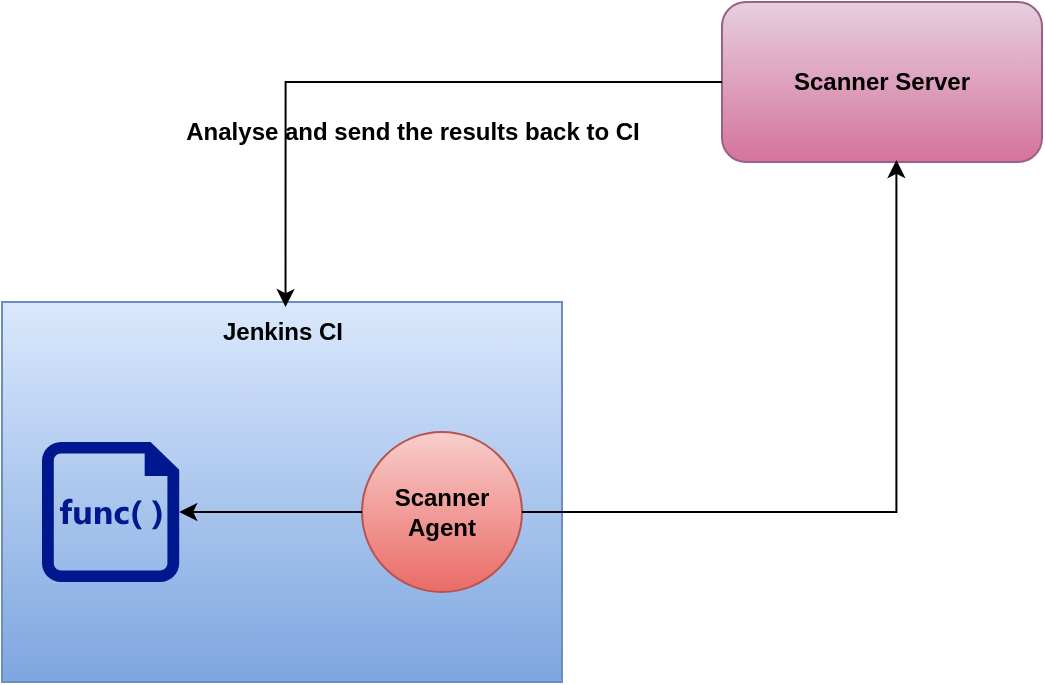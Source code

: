 <mxfile version="27.0.6">
  <diagram name="Page-1" id="tZhoZH78VZmJ7hNVHVeS">
    <mxGraphModel dx="1251" dy="660" grid="1" gridSize="10" guides="1" tooltips="1" connect="1" arrows="1" fold="1" page="1" pageScale="1" pageWidth="850" pageHeight="1100" math="0" shadow="0">
      <root>
        <mxCell id="0" />
        <mxCell id="1" parent="0" />
        <mxCell id="IE4iEizyDae3PbYmncjM-1" value="" style="rounded=0;whiteSpace=wrap;html=1;fillColor=#dae8fc;gradientColor=#7ea6e0;strokeColor=#6c8ebf;" vertex="1" parent="1">
          <mxGeometry x="40" y="190" width="280" height="190" as="geometry" />
        </mxCell>
        <mxCell id="IE4iEizyDae3PbYmncjM-2" value="&lt;b&gt;Jenkins CI&lt;/b&gt;" style="text;html=1;align=center;verticalAlign=middle;resizable=0;points=[];autosize=1;strokeColor=none;fillColor=none;" vertex="1" parent="1">
          <mxGeometry x="140" y="190" width="80" height="30" as="geometry" />
        </mxCell>
        <mxCell id="IE4iEizyDae3PbYmncjM-4" value="" style="sketch=0;aspect=fixed;pointerEvents=1;shadow=0;dashed=0;html=1;strokeColor=none;labelPosition=center;verticalLabelPosition=bottom;verticalAlign=top;align=center;fillColor=#00188D;shape=mxgraph.mscae.enterprise.code_file" vertex="1" parent="1">
          <mxGeometry x="60" y="260" width="68.6" height="70" as="geometry" />
        </mxCell>
        <mxCell id="IE4iEizyDae3PbYmncjM-5" value="&lt;b&gt;Scanner&lt;br&gt;Agent&lt;/b&gt;" style="ellipse;whiteSpace=wrap;html=1;aspect=fixed;fillColor=#f8cecc;gradientColor=#ea6b66;strokeColor=#b85450;" vertex="1" parent="1">
          <mxGeometry x="220" y="255" width="80" height="80" as="geometry" />
        </mxCell>
        <mxCell id="IE4iEizyDae3PbYmncjM-6" style="edgeStyle=orthogonalEdgeStyle;rounded=0;orthogonalLoop=1;jettySize=auto;html=1;entryX=1;entryY=0.5;entryDx=0;entryDy=0;entryPerimeter=0;" edge="1" parent="1" source="IE4iEizyDae3PbYmncjM-5" target="IE4iEizyDae3PbYmncjM-4">
          <mxGeometry relative="1" as="geometry" />
        </mxCell>
        <mxCell id="IE4iEizyDae3PbYmncjM-7" value="&lt;b&gt;Scanner Server&lt;/b&gt;" style="rounded=1;whiteSpace=wrap;html=1;fillColor=#e6d0de;gradientColor=#d5739d;strokeColor=#996185;" vertex="1" parent="1">
          <mxGeometry x="400" y="40" width="160" height="80" as="geometry" />
        </mxCell>
        <mxCell id="IE4iEizyDae3PbYmncjM-8" style="edgeStyle=orthogonalEdgeStyle;rounded=0;orthogonalLoop=1;jettySize=auto;html=1;entryX=0.545;entryY=0.987;entryDx=0;entryDy=0;entryPerimeter=0;" edge="1" parent="1" source="IE4iEizyDae3PbYmncjM-5" target="IE4iEizyDae3PbYmncjM-7">
          <mxGeometry relative="1" as="geometry" />
        </mxCell>
        <mxCell id="IE4iEizyDae3PbYmncjM-9" style="edgeStyle=orthogonalEdgeStyle;rounded=0;orthogonalLoop=1;jettySize=auto;html=1;entryX=0.522;entryY=0.085;entryDx=0;entryDy=0;entryPerimeter=0;" edge="1" parent="1" source="IE4iEizyDae3PbYmncjM-7" target="IE4iEizyDae3PbYmncjM-2">
          <mxGeometry relative="1" as="geometry" />
        </mxCell>
        <mxCell id="IE4iEizyDae3PbYmncjM-10" value="&lt;b&gt;Analyse and send the results back to CI&lt;/b&gt;" style="text;html=1;align=center;verticalAlign=middle;resizable=0;points=[];autosize=1;strokeColor=none;fillColor=none;" vertex="1" parent="1">
          <mxGeometry x="120" y="90" width="250" height="30" as="geometry" />
        </mxCell>
      </root>
    </mxGraphModel>
  </diagram>
</mxfile>
